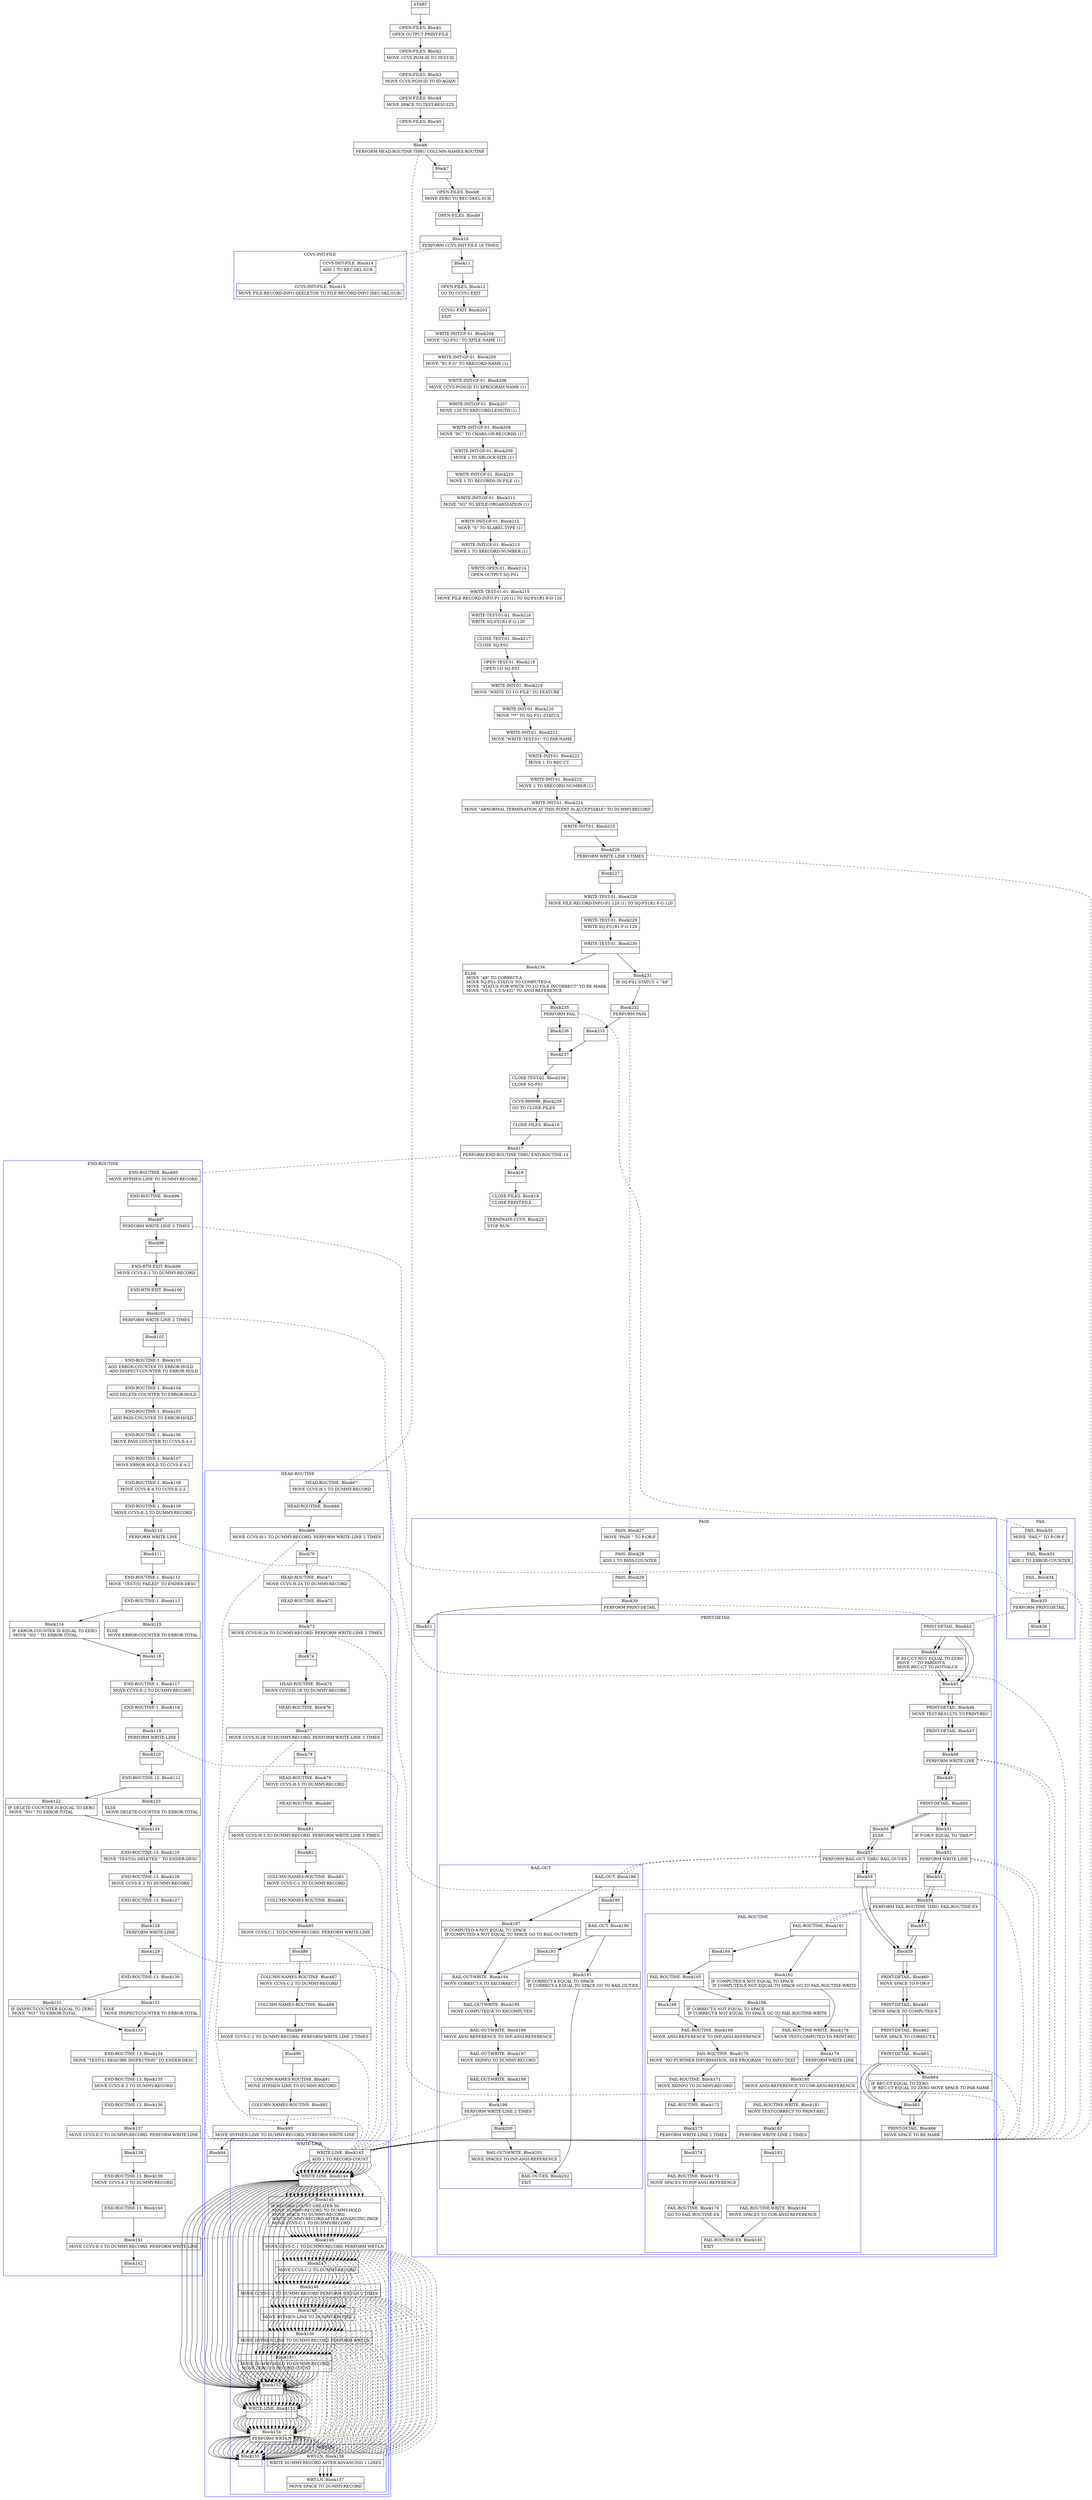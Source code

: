 digraph Cfg {
compound=true;
node [
shape = "record"
]

edge [
arrowtail = "empty"
]
Block0 [
label = "{START|}"
]
Block1 [
label = "{OPEN-FILES. Block1|    OPEN    OUTPUT PRINT-FILE\l}"
]
Block2 [
label = "{OPEN-FILES. Block2|    MOVE    CCVS-PGM-ID TO TEST-ID\l}"
]
Block3 [
label = "{OPEN-FILES. Block3|    MOVE    CCVS-PGM-ID TO ID-AGAIN\l}"
]
Block4 [
label = "{OPEN-FILES. Block4|    MOVE    SPACE TO TEST-RESULTS\l}"
]
Block5 [
label = "{OPEN-FILES. Block5|}"
]
Block6 [
label = "{Block6|    PERFORM HEAD-ROUTINE THRU COLUMN-NAMES-ROUTINE\l}"
]
subgraph cluster_1{
color = blue;
label = "HEAD-ROUTINE";
Block67 [
label = "{HEAD-ROUTINE. Block67|    MOVE CCVS-H-1  TO DUMMY-RECORD\l}"
]
Block68 [
label = "{HEAD-ROUTINE. Block68|}"
]
Block69 [
label = "{Block69|    MOVE CCVS-H-1  TO DUMMY-RECORD. PERFORM WRITE-LINE 2 TIMES\l}"
]
subgraph cluster_12{
color = blue;
label = "WRITE-LINE";
Block143 [
label = "{WRITE-LINE. Block143|    ADD     1 TO RECORD-COUNT\l}"
]
Block144 [
label = "{WRITE-LINE. Block144|}"
]
Block145 [
label = "{Block145|    IF RECORD-COUNT GREATER 50\l        MOVE  DUMMY-RECORD TO DUMMY-HOLD\l        MOVE  SPACE TO DUMMY-RECORD\l        WRITE DUMMY-RECORD AFTER ADVANCING PAGE\l        MOVE  CCVS-C-1 TO DUMMY-RECORD\l}"
]
Block146 [
label = "{Block146|        MOVE  CCVS-C-1 TO DUMMY-RECORD PERFORM WRT-LN\l}"
]
subgraph cluster_26{
color = blue;
label = "WRT-LN";
Block156 [
label = "{WRT-LN. Block156|    WRITE   DUMMY-RECORD AFTER ADVANCING 1 LINES\l}"
]
Block157 [
label = "{WRT-LN. Block157|    MOVE    SPACE TO DUMMY-RECORD\l}"
]
Block156 -> Block157

}
Block146 -> Block156 [style=dashed, arrowhead=none]

Block147 [
label = "{Block147|        MOVE  CCVS-C-2 TO DUMMY-RECORD\l}"
]
Block148 [
label = "{Block148|        MOVE  CCVS-C-2 TO DUMMY-RECORD PERFORM WRT-LN 2 TIMES\l}"
]
subgraph cluster_27{
color = blue;
label = "WRT-LN";
Block156 [
label = "{WRT-LN. Block156|    WRITE   DUMMY-RECORD AFTER ADVANCING 1 LINES\l}"
]
Block157 [
label = "{WRT-LN. Block157|    MOVE    SPACE TO DUMMY-RECORD\l}"
]
Block156 -> Block157

}
Block148 -> Block156 [style=dashed, arrowhead=none]

Block149 [
label = "{Block149|        MOVE  HYPHEN-LINE TO DUMMY-RECORD\l}"
]
Block150 [
label = "{Block150|        MOVE  HYPHEN-LINE TO DUMMY-RECORD PERFORM WRT-LN\l}"
]
subgraph cluster_28{
color = blue;
label = "WRT-LN";
Block156 [
label = "{WRT-LN. Block156|    WRITE   DUMMY-RECORD AFTER ADVANCING 1 LINES\l}"
]
Block157 [
label = "{WRT-LN. Block157|    MOVE    SPACE TO DUMMY-RECORD\l}"
]
Block156 -> Block157

}
Block150 -> Block156 [style=dashed, arrowhead=none]

Block151 [
label = "{Block151|        MOVE  DUMMY-HOLD TO DUMMY-RECORD\l        MOVE  ZERO TO RECORD-COUNT\l}"
]
Block152 [
label = "{Block152|}"
]
Block153 [
label = "{WRITE-LINE. Block153|}"
]
Block154 [
label = "{Block154|    PERFORM WRT-LN\l}"
]
subgraph cluster_29{
color = blue;
label = "WRT-LN";
Block156 [
label = "{WRT-LN. Block156|    WRITE   DUMMY-RECORD AFTER ADVANCING 1 LINES\l}"
]
Block157 [
label = "{WRT-LN. Block157|    MOVE    SPACE TO DUMMY-RECORD\l}"
]
Block156 -> Block157

}
Block154 -> Block156 [style=dashed, arrowhead=none]

Block155 [
label = "{Block155|}"
]
Block143 -> Block144
Block144 -> Block145
Block144 -> Block152
Block145 -> Block146
Block146 -> Block147
Block147 -> Block148
Block148 -> Block149
Block149 -> Block150
Block150 -> Block151
Block151 -> Block152
Block152 -> Block153
Block153 -> Block154
Block154 -> Block155

}
Block69 -> Block143 [style=dashed, arrowhead=none]

Block70 [
label = "{Block70|}"
]
Block71 [
label = "{HEAD-ROUTINE. Block71|    MOVE CCVS-H-2A TO DUMMY-RECORD\l}"
]
Block72 [
label = "{HEAD-ROUTINE. Block72|}"
]
Block73 [
label = "{Block73|    MOVE CCVS-H-2A TO DUMMY-RECORD. PERFORM WRITE-LINE 2 TIMES\l}"
]
subgraph cluster_13{
color = blue;
label = "WRITE-LINE";
Block143 [
label = "{WRITE-LINE. Block143|    ADD     1 TO RECORD-COUNT\l}"
]
Block144 [
label = "{WRITE-LINE. Block144|}"
]
Block145 [
label = "{Block145|    IF RECORD-COUNT GREATER 50\l        MOVE  DUMMY-RECORD TO DUMMY-HOLD\l        MOVE  SPACE TO DUMMY-RECORD\l        WRITE DUMMY-RECORD AFTER ADVANCING PAGE\l        MOVE  CCVS-C-1 TO DUMMY-RECORD\l}"
]
Block146 [
label = "{Block146|        MOVE  CCVS-C-1 TO DUMMY-RECORD PERFORM WRT-LN\l}"
]
Block146 -> Block156 [style=dashed, arrowhead=none]

Block147 [
label = "{Block147|        MOVE  CCVS-C-2 TO DUMMY-RECORD\l}"
]
Block148 [
label = "{Block148|        MOVE  CCVS-C-2 TO DUMMY-RECORD PERFORM WRT-LN 2 TIMES\l}"
]
Block148 -> Block156 [style=dashed, arrowhead=none]

Block149 [
label = "{Block149|        MOVE  HYPHEN-LINE TO DUMMY-RECORD\l}"
]
Block150 [
label = "{Block150|        MOVE  HYPHEN-LINE TO DUMMY-RECORD PERFORM WRT-LN\l}"
]
Block150 -> Block156 [style=dashed, arrowhead=none]

Block151 [
label = "{Block151|        MOVE  DUMMY-HOLD TO DUMMY-RECORD\l        MOVE  ZERO TO RECORD-COUNT\l}"
]
Block152 [
label = "{Block152|}"
]
Block153 [
label = "{WRITE-LINE. Block153|}"
]
Block154 [
label = "{Block154|    PERFORM WRT-LN\l}"
]
Block154 -> Block156 [style=dashed, arrowhead=none]

Block155 [
label = "{Block155|}"
]
Block143 -> Block144
Block144 -> Block145
Block144 -> Block152
Block145 -> Block146
Block146 -> Block147
Block147 -> Block148
Block148 -> Block149
Block149 -> Block150
Block150 -> Block151
Block151 -> Block152
Block152 -> Block153
Block153 -> Block154
Block154 -> Block155

}
Block73 -> Block143 [style=dashed, arrowhead=none]

Block74 [
label = "{Block74|}"
]
Block75 [
label = "{HEAD-ROUTINE. Block75|    MOVE CCVS-H-2B TO DUMMY-RECORD\l}"
]
Block76 [
label = "{HEAD-ROUTINE. Block76|}"
]
Block77 [
label = "{Block77|    MOVE CCVS-H-2B TO DUMMY-RECORD. PERFORM WRITE-LINE 3 TIMES\l}"
]
subgraph cluster_14{
color = blue;
label = "WRITE-LINE";
Block143 [
label = "{WRITE-LINE. Block143|    ADD     1 TO RECORD-COUNT\l}"
]
Block144 [
label = "{WRITE-LINE. Block144|}"
]
Block145 [
label = "{Block145|    IF RECORD-COUNT GREATER 50\l        MOVE  DUMMY-RECORD TO DUMMY-HOLD\l        MOVE  SPACE TO DUMMY-RECORD\l        WRITE DUMMY-RECORD AFTER ADVANCING PAGE\l        MOVE  CCVS-C-1 TO DUMMY-RECORD\l}"
]
Block146 [
label = "{Block146|        MOVE  CCVS-C-1 TO DUMMY-RECORD PERFORM WRT-LN\l}"
]
Block146 -> Block156 [style=dashed, arrowhead=none]

Block147 [
label = "{Block147|        MOVE  CCVS-C-2 TO DUMMY-RECORD\l}"
]
Block148 [
label = "{Block148|        MOVE  CCVS-C-2 TO DUMMY-RECORD PERFORM WRT-LN 2 TIMES\l}"
]
Block148 -> Block156 [style=dashed, arrowhead=none]

Block149 [
label = "{Block149|        MOVE  HYPHEN-LINE TO DUMMY-RECORD\l}"
]
Block150 [
label = "{Block150|        MOVE  HYPHEN-LINE TO DUMMY-RECORD PERFORM WRT-LN\l}"
]
Block150 -> Block156 [style=dashed, arrowhead=none]

Block151 [
label = "{Block151|        MOVE  DUMMY-HOLD TO DUMMY-RECORD\l        MOVE  ZERO TO RECORD-COUNT\l}"
]
Block152 [
label = "{Block152|}"
]
Block153 [
label = "{WRITE-LINE. Block153|}"
]
Block154 [
label = "{Block154|    PERFORM WRT-LN\l}"
]
Block154 -> Block156 [style=dashed, arrowhead=none]

Block155 [
label = "{Block155|}"
]
Block143 -> Block144
Block144 -> Block145
Block144 -> Block152
Block145 -> Block146
Block146 -> Block147
Block147 -> Block148
Block148 -> Block149
Block149 -> Block150
Block150 -> Block151
Block151 -> Block152
Block152 -> Block153
Block153 -> Block154
Block154 -> Block155

}
Block77 -> Block143 [style=dashed, arrowhead=none]

Block78 [
label = "{Block78|}"
]
Block79 [
label = "{HEAD-ROUTINE. Block79|    MOVE CCVS-H-3  TO DUMMY-RECORD\l}"
]
Block80 [
label = "{HEAD-ROUTINE. Block80|}"
]
Block81 [
label = "{Block81|    MOVE CCVS-H-3  TO DUMMY-RECORD. PERFORM WRITE-LINE 3 TIMES\l}"
]
subgraph cluster_15{
color = blue;
label = "WRITE-LINE";
Block143 [
label = "{WRITE-LINE. Block143|    ADD     1 TO RECORD-COUNT\l}"
]
Block144 [
label = "{WRITE-LINE. Block144|}"
]
Block145 [
label = "{Block145|    IF RECORD-COUNT GREATER 50\l        MOVE  DUMMY-RECORD TO DUMMY-HOLD\l        MOVE  SPACE TO DUMMY-RECORD\l        WRITE DUMMY-RECORD AFTER ADVANCING PAGE\l        MOVE  CCVS-C-1 TO DUMMY-RECORD\l}"
]
Block146 [
label = "{Block146|        MOVE  CCVS-C-1 TO DUMMY-RECORD PERFORM WRT-LN\l}"
]
Block146 -> Block156 [style=dashed, arrowhead=none]

Block147 [
label = "{Block147|        MOVE  CCVS-C-2 TO DUMMY-RECORD\l}"
]
Block148 [
label = "{Block148|        MOVE  CCVS-C-2 TO DUMMY-RECORD PERFORM WRT-LN 2 TIMES\l}"
]
Block148 -> Block156 [style=dashed, arrowhead=none]

Block149 [
label = "{Block149|        MOVE  HYPHEN-LINE TO DUMMY-RECORD\l}"
]
Block150 [
label = "{Block150|        MOVE  HYPHEN-LINE TO DUMMY-RECORD PERFORM WRT-LN\l}"
]
Block150 -> Block156 [style=dashed, arrowhead=none]

Block151 [
label = "{Block151|        MOVE  DUMMY-HOLD TO DUMMY-RECORD\l        MOVE  ZERO TO RECORD-COUNT\l}"
]
Block152 [
label = "{Block152|}"
]
Block153 [
label = "{WRITE-LINE. Block153|}"
]
Block154 [
label = "{Block154|    PERFORM WRT-LN\l}"
]
Block154 -> Block156 [style=dashed, arrowhead=none]

Block155 [
label = "{Block155|}"
]
Block143 -> Block144
Block144 -> Block145
Block144 -> Block152
Block145 -> Block146
Block146 -> Block147
Block147 -> Block148
Block148 -> Block149
Block149 -> Block150
Block150 -> Block151
Block151 -> Block152
Block152 -> Block153
Block153 -> Block154
Block154 -> Block155

}
Block81 -> Block143 [style=dashed, arrowhead=none]

Block82 [
label = "{Block82|}"
]
Block83 [
label = "{COLUMN-NAMES-ROUTINE. Block83|    MOVE CCVS-C-1 TO DUMMY-RECORD\l}"
]
Block84 [
label = "{COLUMN-NAMES-ROUTINE. Block84|}"
]
Block85 [
label = "{Block85|    MOVE CCVS-C-1 TO DUMMY-RECORD. PERFORM WRITE-LINE\l}"
]
subgraph cluster_16{
color = blue;
label = "WRITE-LINE";
Block143 [
label = "{WRITE-LINE. Block143|    ADD     1 TO RECORD-COUNT\l}"
]
Block144 [
label = "{WRITE-LINE. Block144|}"
]
Block145 [
label = "{Block145|    IF RECORD-COUNT GREATER 50\l        MOVE  DUMMY-RECORD TO DUMMY-HOLD\l        MOVE  SPACE TO DUMMY-RECORD\l        WRITE DUMMY-RECORD AFTER ADVANCING PAGE\l        MOVE  CCVS-C-1 TO DUMMY-RECORD\l}"
]
Block146 [
label = "{Block146|        MOVE  CCVS-C-1 TO DUMMY-RECORD PERFORM WRT-LN\l}"
]
Block146 -> Block156 [style=dashed, arrowhead=none]

Block147 [
label = "{Block147|        MOVE  CCVS-C-2 TO DUMMY-RECORD\l}"
]
Block148 [
label = "{Block148|        MOVE  CCVS-C-2 TO DUMMY-RECORD PERFORM WRT-LN 2 TIMES\l}"
]
Block148 -> Block156 [style=dashed, arrowhead=none]

Block149 [
label = "{Block149|        MOVE  HYPHEN-LINE TO DUMMY-RECORD\l}"
]
Block150 [
label = "{Block150|        MOVE  HYPHEN-LINE TO DUMMY-RECORD PERFORM WRT-LN\l}"
]
Block150 -> Block156 [style=dashed, arrowhead=none]

Block151 [
label = "{Block151|        MOVE  DUMMY-HOLD TO DUMMY-RECORD\l        MOVE  ZERO TO RECORD-COUNT\l}"
]
Block152 [
label = "{Block152|}"
]
Block153 [
label = "{WRITE-LINE. Block153|}"
]
Block154 [
label = "{Block154|    PERFORM WRT-LN\l}"
]
Block154 -> Block156 [style=dashed, arrowhead=none]

Block155 [
label = "{Block155|}"
]
Block143 -> Block144
Block144 -> Block145
Block144 -> Block152
Block145 -> Block146
Block146 -> Block147
Block147 -> Block148
Block148 -> Block149
Block149 -> Block150
Block150 -> Block151
Block151 -> Block152
Block152 -> Block153
Block153 -> Block154
Block154 -> Block155

}
Block85 -> Block143 [style=dashed, arrowhead=none]

Block86 [
label = "{Block86|}"
]
Block87 [
label = "{COLUMN-NAMES-ROUTINE. Block87|    MOVE CCVS-C-2 TO DUMMY-RECORD\l}"
]
Block88 [
label = "{COLUMN-NAMES-ROUTINE. Block88|}"
]
Block89 [
label = "{Block89|    MOVE CCVS-C-2 TO DUMMY-RECORD. PERFORM WRITE-LINE 2 TIMES\l}"
]
subgraph cluster_17{
color = blue;
label = "WRITE-LINE";
Block143 [
label = "{WRITE-LINE. Block143|    ADD     1 TO RECORD-COUNT\l}"
]
Block144 [
label = "{WRITE-LINE. Block144|}"
]
Block145 [
label = "{Block145|    IF RECORD-COUNT GREATER 50\l        MOVE  DUMMY-RECORD TO DUMMY-HOLD\l        MOVE  SPACE TO DUMMY-RECORD\l        WRITE DUMMY-RECORD AFTER ADVANCING PAGE\l        MOVE  CCVS-C-1 TO DUMMY-RECORD\l}"
]
Block146 [
label = "{Block146|        MOVE  CCVS-C-1 TO DUMMY-RECORD PERFORM WRT-LN\l}"
]
Block146 -> Block156 [style=dashed, arrowhead=none]

Block147 [
label = "{Block147|        MOVE  CCVS-C-2 TO DUMMY-RECORD\l}"
]
Block148 [
label = "{Block148|        MOVE  CCVS-C-2 TO DUMMY-RECORD PERFORM WRT-LN 2 TIMES\l}"
]
Block148 -> Block156 [style=dashed, arrowhead=none]

Block149 [
label = "{Block149|        MOVE  HYPHEN-LINE TO DUMMY-RECORD\l}"
]
Block150 [
label = "{Block150|        MOVE  HYPHEN-LINE TO DUMMY-RECORD PERFORM WRT-LN\l}"
]
Block150 -> Block156 [style=dashed, arrowhead=none]

Block151 [
label = "{Block151|        MOVE  DUMMY-HOLD TO DUMMY-RECORD\l        MOVE  ZERO TO RECORD-COUNT\l}"
]
Block152 [
label = "{Block152|}"
]
Block153 [
label = "{WRITE-LINE. Block153|}"
]
Block154 [
label = "{Block154|    PERFORM WRT-LN\l}"
]
Block154 -> Block156 [style=dashed, arrowhead=none]

Block155 [
label = "{Block155|}"
]
Block143 -> Block144
Block144 -> Block145
Block144 -> Block152
Block145 -> Block146
Block146 -> Block147
Block147 -> Block148
Block148 -> Block149
Block149 -> Block150
Block150 -> Block151
Block151 -> Block152
Block152 -> Block153
Block153 -> Block154
Block154 -> Block155

}
Block89 -> Block143 [style=dashed, arrowhead=none]

Block90 [
label = "{Block90|}"
]
Block91 [
label = "{COLUMN-NAMES-ROUTINE. Block91|    MOVE HYPHEN-LINE TO DUMMY-RECORD\l}"
]
Block92 [
label = "{COLUMN-NAMES-ROUTINE. Block92|}"
]
Block93 [
label = "{Block93|    MOVE HYPHEN-LINE TO DUMMY-RECORD. PERFORM WRITE-LINE\l}"
]
subgraph cluster_18{
color = blue;
label = "WRITE-LINE";
Block143 [
label = "{WRITE-LINE. Block143|    ADD     1 TO RECORD-COUNT\l}"
]
Block144 [
label = "{WRITE-LINE. Block144|}"
]
Block145 [
label = "{Block145|    IF RECORD-COUNT GREATER 50\l        MOVE  DUMMY-RECORD TO DUMMY-HOLD\l        MOVE  SPACE TO DUMMY-RECORD\l        WRITE DUMMY-RECORD AFTER ADVANCING PAGE\l        MOVE  CCVS-C-1 TO DUMMY-RECORD\l}"
]
Block146 [
label = "{Block146|        MOVE  CCVS-C-1 TO DUMMY-RECORD PERFORM WRT-LN\l}"
]
Block146 -> Block156 [style=dashed, arrowhead=none]

Block147 [
label = "{Block147|        MOVE  CCVS-C-2 TO DUMMY-RECORD\l}"
]
Block148 [
label = "{Block148|        MOVE  CCVS-C-2 TO DUMMY-RECORD PERFORM WRT-LN 2 TIMES\l}"
]
Block148 -> Block156 [style=dashed, arrowhead=none]

Block149 [
label = "{Block149|        MOVE  HYPHEN-LINE TO DUMMY-RECORD\l}"
]
Block150 [
label = "{Block150|        MOVE  HYPHEN-LINE TO DUMMY-RECORD PERFORM WRT-LN\l}"
]
Block150 -> Block156 [style=dashed, arrowhead=none]

Block151 [
label = "{Block151|        MOVE  DUMMY-HOLD TO DUMMY-RECORD\l        MOVE  ZERO TO RECORD-COUNT\l}"
]
Block152 [
label = "{Block152|}"
]
Block153 [
label = "{WRITE-LINE. Block153|}"
]
Block154 [
label = "{Block154|    PERFORM WRT-LN\l}"
]
Block154 -> Block156 [style=dashed, arrowhead=none]

Block155 [
label = "{Block155|}"
]
Block143 -> Block144
Block144 -> Block145
Block144 -> Block152
Block145 -> Block146
Block146 -> Block147
Block147 -> Block148
Block148 -> Block149
Block149 -> Block150
Block150 -> Block151
Block151 -> Block152
Block152 -> Block153
Block153 -> Block154
Block154 -> Block155

}
Block93 -> Block143 [style=dashed, arrowhead=none]

Block94 [
label = "{Block94|}"
]
Block67 -> Block68
Block68 -> Block69
Block69 -> Block70
Block70 -> Block71
Block71 -> Block72
Block72 -> Block73
Block73 -> Block74
Block74 -> Block75
Block75 -> Block76
Block76 -> Block77
Block77 -> Block78
Block78 -> Block79
Block79 -> Block80
Block80 -> Block81
Block81 -> Block82
Block82 -> Block83
Block83 -> Block84
Block84 -> Block85
Block85 -> Block86
Block86 -> Block87
Block87 -> Block88
Block88 -> Block89
Block89 -> Block90
Block90 -> Block91
Block91 -> Block92
Block92 -> Block93
Block93 -> Block94

}
Block6 -> Block67 [style=dashed, arrowhead=none]

Block7 [
label = "{Block7|}"
]
Block8 [
label = "{OPEN-FILES. Block8|    MOVE    ZERO TO REC-SKEL-SUB\l}"
]
Block9 [
label = "{OPEN-FILES. Block9|}"
]
Block10 [
label = "{Block10|    PERFORM CCVS-INIT-FILE 10 TIMES\l}"
]
subgraph cluster_2{
color = blue;
label = "CCVS-INIT-FILE";
Block14 [
label = "{CCVS-INIT-FILE. Block14|    ADD     1 TO REC-SKL-SUB\l}"
]
Block15 [
label = "{CCVS-INIT-FILE. Block15|    MOVE    FILE-RECORD-INFO-SKELETON TO                   FILE-RECORD-INFO (REC-SKL-SUB)\l}"
]
Block14 -> Block15

}
Block10 -> Block14 [style=dashed, arrowhead=none]

Block11 [
label = "{Block11|}"
]
Block12 [
label = "{OPEN-FILES. Block12|    GO TO CCVS1-EXIT\l}"
]
Block203 [
label = "{CCVS1-EXIT. Block203|    EXIT\l}"
]
Block204 [
label = "{WRITE-INIT-GF-01. Block204|    MOVE \"SQ-FS1\"     TO XFILE-NAME (1)\l}"
]
Block205 [
label = "{WRITE-INIT-GF-01. Block205|    MOVE \"R1-F-G\"     TO XRECORD-NAME (1)\l}"
]
Block206 [
label = "{WRITE-INIT-GF-01. Block206|    MOVE  CCVS-PGM-ID TO XPROGRAM-NAME (1)\l}"
]
Block207 [
label = "{WRITE-INIT-GF-01. Block207|    MOVE 120          TO XRECORD-LENGTH (1)\l}"
]
Block208 [
label = "{WRITE-INIT-GF-01. Block208|    MOVE \"RC\"         TO CHARS-OR-RECORDS (1)\l}"
]
Block209 [
label = "{WRITE-INIT-GF-01. Block209|    MOVE 1            TO XBLOCK-SIZE (1)\l}"
]
Block210 [
label = "{WRITE-INIT-GF-01. Block210|    MOVE 1            TO RECORDS-IN-FILE (1)\l}"
]
Block211 [
label = "{WRITE-INIT-GF-01. Block211|    MOVE \"SQ\"         TO XFILE-ORGANIZATION (1)\l}"
]
Block212 [
label = "{WRITE-INIT-GF-01. Block212|    MOVE \"S\"          TO XLABEL-TYPE (1)\l}"
]
Block213 [
label = "{WRITE-INIT-GF-01. Block213|    MOVE 1            TO XRECORD-NUMBER (1)\l}"
]
Block214 [
label = "{WRITE-OPEN-01. Block214|    OPEN    OUTPUT SQ-FS1\l}"
]
Block215 [
label = "{WRITE-TEST-01-01. Block215|    MOVE    FILE-RECORD-INFO-P1-120 (1) TO SQ-FS1R1-F-G-120\l}"
]
Block216 [
label = "{WRITE-TEST-01-01. Block216|    WRITE   SQ-FS1R1-F-G-120\l}"
]
Block217 [
label = "{CLOSE-TEST-01. Block217|    CLOSE   SQ-FS1\l}"
]
Block218 [
label = "{OPEN-TEST-01. Block218|    OPEN    I-O   SQ-FS1\l}"
]
Block219 [
label = "{WRITE-INIT-01. Block219|    MOVE   \"WRITE TO I-O FILE\"   TO FEATURE\l}"
]
Block220 [
label = "{WRITE-INIT-01. Block220|    MOVE   \"**\" TO SQ-FS1-STATUS\l}"
]
Block221 [
label = "{WRITE-INIT-01. Block221|    MOVE   \"WRITE-TEST-01\" TO PAR-NAME\l}"
]
Block222 [
label = "{WRITE-INIT-01. Block222|    MOVE   1 TO REC-CT\l}"
]
Block223 [
label = "{WRITE-INIT-01. Block223|    MOVE   2 TO XRECORD-NUMBER (1)\l}"
]
Block224 [
label = "{WRITE-INIT-01. Block224|    MOVE   \"ABNORMAL TERMINATION AT THIS POINT IS ACCEPTABLE\"              TO DUMMY-RECORD\l}"
]
Block225 [
label = "{WRITE-INIT-01. Block225|}"
]
Block226 [
label = "{Block226|    PERFORM WRITE-LINE 3 TIMES\l}"
]
subgraph cluster_35{
color = blue;
label = "WRITE-LINE";
Block143 [
label = "{WRITE-LINE. Block143|    ADD     1 TO RECORD-COUNT\l}"
]
Block144 [
label = "{WRITE-LINE. Block144|}"
]
Block145 [
label = "{Block145|    IF RECORD-COUNT GREATER 50\l        MOVE  DUMMY-RECORD TO DUMMY-HOLD\l        MOVE  SPACE TO DUMMY-RECORD\l        WRITE DUMMY-RECORD AFTER ADVANCING PAGE\l        MOVE  CCVS-C-1 TO DUMMY-RECORD\l}"
]
Block146 [
label = "{Block146|        MOVE  CCVS-C-1 TO DUMMY-RECORD PERFORM WRT-LN\l}"
]
Block146 -> Block156 [style=dashed, arrowhead=none]

Block147 [
label = "{Block147|        MOVE  CCVS-C-2 TO DUMMY-RECORD\l}"
]
Block148 [
label = "{Block148|        MOVE  CCVS-C-2 TO DUMMY-RECORD PERFORM WRT-LN 2 TIMES\l}"
]
Block148 -> Block156 [style=dashed, arrowhead=none]

Block149 [
label = "{Block149|        MOVE  HYPHEN-LINE TO DUMMY-RECORD\l}"
]
Block150 [
label = "{Block150|        MOVE  HYPHEN-LINE TO DUMMY-RECORD PERFORM WRT-LN\l}"
]
Block150 -> Block156 [style=dashed, arrowhead=none]

Block151 [
label = "{Block151|        MOVE  DUMMY-HOLD TO DUMMY-RECORD\l        MOVE  ZERO TO RECORD-COUNT\l}"
]
Block152 [
label = "{Block152|}"
]
Block153 [
label = "{WRITE-LINE. Block153|}"
]
Block154 [
label = "{Block154|    PERFORM WRT-LN\l}"
]
Block154 -> Block156 [style=dashed, arrowhead=none]

Block155 [
label = "{Block155|}"
]
Block143 -> Block144
Block144 -> Block145
Block144 -> Block152
Block145 -> Block146
Block146 -> Block147
Block147 -> Block148
Block148 -> Block149
Block149 -> Block150
Block150 -> Block151
Block151 -> Block152
Block152 -> Block153
Block153 -> Block154
Block154 -> Block155

}
Block226 -> Block143 [style=dashed, arrowhead=none]

Block227 [
label = "{Block227|}"
]
Block228 [
label = "{WRITE-TEST-01. Block228|    MOVE FILE-RECORD-INFO-P1-120 (1) TO SQ-FS1R1-F-G-120\l}"
]
Block229 [
label = "{WRITE-TEST-01. Block229|    WRITE SQ-FS1R1-F-G-120\l}"
]
Block230 [
label = "{WRITE-TEST-01. Block230|}"
]
Block231 [
label = "{Block231|    IF SQ-FS1-STATUS = \"48\"\l}"
]
Block232 [
label = "{Block232|        PERFORM PASS\l}"
]
subgraph cluster_36{
color = blue;
label = "PASS";
Block27 [
label = "{PASS. Block27|    MOVE   \"PASS \" TO P-OR-F\l}"
]
Block28 [
label = "{PASS. Block28|    ADD     1 TO PASS-COUNTER\l}"
]
Block29 [
label = "{PASS. Block29|}"
]
Block30 [
label = "{Block30|    PERFORM PRINT-DETAIL\l}"
]
subgraph cluster_5{
color = blue;
label = "PRINT-DETAIL";
Block43 [
label = "{PRINT-DETAIL. Block43|}"
]
Block44 [
label = "{Block44|    IF REC-CT NOT EQUAL TO ZERO\l        MOVE   \".\" TO PARDOT-X\l        MOVE    REC-CT TO DOTVALUE\l}"
]
Block45 [
label = "{Block45|}"
]
Block46 [
label = "{PRINT-DETAIL. Block46|    MOVE    TEST-RESULTS TO PRINT-REC\l}"
]
Block47 [
label = "{PRINT-DETAIL. Block47|}"
]
Block48 [
label = "{Block48|    PERFORM WRITE-LINE\l}"
]
subgraph cluster_8{
color = blue;
label = "WRITE-LINE";
Block143 [
label = "{WRITE-LINE. Block143|    ADD     1 TO RECORD-COUNT\l}"
]
Block144 [
label = "{WRITE-LINE. Block144|}"
]
Block145 [
label = "{Block145|    IF RECORD-COUNT GREATER 50\l        MOVE  DUMMY-RECORD TO DUMMY-HOLD\l        MOVE  SPACE TO DUMMY-RECORD\l        WRITE DUMMY-RECORD AFTER ADVANCING PAGE\l        MOVE  CCVS-C-1 TO DUMMY-RECORD\l}"
]
Block146 [
label = "{Block146|        MOVE  CCVS-C-1 TO DUMMY-RECORD PERFORM WRT-LN\l}"
]
Block146 -> Block156 [style=dashed, arrowhead=none]

Block147 [
label = "{Block147|        MOVE  CCVS-C-2 TO DUMMY-RECORD\l}"
]
Block148 [
label = "{Block148|        MOVE  CCVS-C-2 TO DUMMY-RECORD PERFORM WRT-LN 2 TIMES\l}"
]
Block148 -> Block156 [style=dashed, arrowhead=none]

Block149 [
label = "{Block149|        MOVE  HYPHEN-LINE TO DUMMY-RECORD\l}"
]
Block150 [
label = "{Block150|        MOVE  HYPHEN-LINE TO DUMMY-RECORD PERFORM WRT-LN\l}"
]
Block150 -> Block156 [style=dashed, arrowhead=none]

Block151 [
label = "{Block151|        MOVE  DUMMY-HOLD TO DUMMY-RECORD\l        MOVE  ZERO TO RECORD-COUNT\l}"
]
Block152 [
label = "{Block152|}"
]
Block153 [
label = "{WRITE-LINE. Block153|}"
]
Block154 [
label = "{Block154|    PERFORM WRT-LN\l}"
]
Block154 -> Block156 [style=dashed, arrowhead=none]

Block155 [
label = "{Block155|}"
]
Block143 -> Block144
Block144 -> Block145
Block144 -> Block152
Block145 -> Block146
Block146 -> Block147
Block147 -> Block148
Block148 -> Block149
Block149 -> Block150
Block150 -> Block151
Block151 -> Block152
Block152 -> Block153
Block153 -> Block154
Block154 -> Block155

}
Block48 -> Block143 [style=dashed, arrowhead=none]

Block49 [
label = "{Block49|}"
]
Block50 [
label = "{PRINT-DETAIL. Block50|}"
]
Block51 [
label = "{Block51|    IF P-OR-F EQUAL TO \"FAIL*\"\l}"
]
Block52 [
label = "{Block52|        PERFORM WRITE-LINE\l}"
]
subgraph cluster_9{
color = blue;
label = "WRITE-LINE";
Block143 [
label = "{WRITE-LINE. Block143|    ADD     1 TO RECORD-COUNT\l}"
]
Block144 [
label = "{WRITE-LINE. Block144|}"
]
Block145 [
label = "{Block145|    IF RECORD-COUNT GREATER 50\l        MOVE  DUMMY-RECORD TO DUMMY-HOLD\l        MOVE  SPACE TO DUMMY-RECORD\l        WRITE DUMMY-RECORD AFTER ADVANCING PAGE\l        MOVE  CCVS-C-1 TO DUMMY-RECORD\l}"
]
Block146 [
label = "{Block146|        MOVE  CCVS-C-1 TO DUMMY-RECORD PERFORM WRT-LN\l}"
]
Block146 -> Block156 [style=dashed, arrowhead=none]

Block147 [
label = "{Block147|        MOVE  CCVS-C-2 TO DUMMY-RECORD\l}"
]
Block148 [
label = "{Block148|        MOVE  CCVS-C-2 TO DUMMY-RECORD PERFORM WRT-LN 2 TIMES\l}"
]
Block148 -> Block156 [style=dashed, arrowhead=none]

Block149 [
label = "{Block149|        MOVE  HYPHEN-LINE TO DUMMY-RECORD\l}"
]
Block150 [
label = "{Block150|        MOVE  HYPHEN-LINE TO DUMMY-RECORD PERFORM WRT-LN\l}"
]
Block150 -> Block156 [style=dashed, arrowhead=none]

Block151 [
label = "{Block151|        MOVE  DUMMY-HOLD TO DUMMY-RECORD\l        MOVE  ZERO TO RECORD-COUNT\l}"
]
Block152 [
label = "{Block152|}"
]
Block153 [
label = "{WRITE-LINE. Block153|}"
]
Block154 [
label = "{Block154|    PERFORM WRT-LN\l}"
]
Block154 -> Block156 [style=dashed, arrowhead=none]

Block155 [
label = "{Block155|}"
]
Block143 -> Block144
Block144 -> Block145
Block144 -> Block152
Block145 -> Block146
Block146 -> Block147
Block147 -> Block148
Block148 -> Block149
Block149 -> Block150
Block150 -> Block151
Block151 -> Block152
Block152 -> Block153
Block153 -> Block154
Block154 -> Block155

}
Block52 -> Block143 [style=dashed, arrowhead=none]

Block53 [
label = "{Block53|}"
]
Block54 [
label = "{Block54|        PERFORM FAIL-ROUTINE THRU FAIL-ROUTINE-EX\l}"
]
subgraph cluster_10{
color = blue;
label = "FAIL-ROUTINE";
Block161 [
label = "{FAIL-ROUTINE. Block161|}"
]
Block162 [
label = "{Block162|    IF COMPUTED-X NOT EQUAL TO SPACE\l    IF COMPUTED-X NOT EQUAL TO SPACE GO TO FAIL-ROUTINE-WRITE\l}"
]
Block178 [
label = "{FAIL-ROUTINE-WRITE. Block178|    MOVE    TEST-COMPUTED  TO PRINT-REC\l}"
]
Block179 [
label = "{Block179|    PERFORM WRITE-LINE\l}"
]
subgraph cluster_32{
color = blue;
label = "WRITE-LINE";
Block143 [
label = "{WRITE-LINE. Block143|    ADD     1 TO RECORD-COUNT\l}"
]
Block144 [
label = "{WRITE-LINE. Block144|}"
]
Block145 [
label = "{Block145|    IF RECORD-COUNT GREATER 50\l        MOVE  DUMMY-RECORD TO DUMMY-HOLD\l        MOVE  SPACE TO DUMMY-RECORD\l        WRITE DUMMY-RECORD AFTER ADVANCING PAGE\l        MOVE  CCVS-C-1 TO DUMMY-RECORD\l}"
]
Block146 [
label = "{Block146|        MOVE  CCVS-C-1 TO DUMMY-RECORD PERFORM WRT-LN\l}"
]
Block146 -> Block156 [style=dashed, arrowhead=none]

Block147 [
label = "{Block147|        MOVE  CCVS-C-2 TO DUMMY-RECORD\l}"
]
Block148 [
label = "{Block148|        MOVE  CCVS-C-2 TO DUMMY-RECORD PERFORM WRT-LN 2 TIMES\l}"
]
Block148 -> Block156 [style=dashed, arrowhead=none]

Block149 [
label = "{Block149|        MOVE  HYPHEN-LINE TO DUMMY-RECORD\l}"
]
Block150 [
label = "{Block150|        MOVE  HYPHEN-LINE TO DUMMY-RECORD PERFORM WRT-LN\l}"
]
Block150 -> Block156 [style=dashed, arrowhead=none]

Block151 [
label = "{Block151|        MOVE  DUMMY-HOLD TO DUMMY-RECORD\l        MOVE  ZERO TO RECORD-COUNT\l}"
]
Block152 [
label = "{Block152|}"
]
Block153 [
label = "{WRITE-LINE. Block153|}"
]
Block154 [
label = "{Block154|    PERFORM WRT-LN\l}"
]
Block154 -> Block156 [style=dashed, arrowhead=none]

Block155 [
label = "{Block155|}"
]
Block143 -> Block144
Block144 -> Block145
Block144 -> Block152
Block145 -> Block146
Block146 -> Block147
Block147 -> Block148
Block148 -> Block149
Block149 -> Block150
Block150 -> Block151
Block151 -> Block152
Block152 -> Block153
Block153 -> Block154
Block154 -> Block155

}
Block179 -> Block143 [style=dashed, arrowhead=none]

Block180 [
label = "{Block180|    MOVE    ANSI-REFERENCE TO COR-ANSI-REFERENCE\l}"
]
Block181 [
label = "{FAIL-ROUTINE-WRITE. Block181|    MOVE    TEST-CORRECT   TO PRINT-REC\l}"
]
Block182 [
label = "{Block182|    PERFORM WRITE-LINE 2 TIMES\l}"
]
subgraph cluster_33{
color = blue;
label = "WRITE-LINE";
Block143 [
label = "{WRITE-LINE. Block143|    ADD     1 TO RECORD-COUNT\l}"
]
Block144 [
label = "{WRITE-LINE. Block144|}"
]
Block145 [
label = "{Block145|    IF RECORD-COUNT GREATER 50\l        MOVE  DUMMY-RECORD TO DUMMY-HOLD\l        MOVE  SPACE TO DUMMY-RECORD\l        WRITE DUMMY-RECORD AFTER ADVANCING PAGE\l        MOVE  CCVS-C-1 TO DUMMY-RECORD\l}"
]
Block146 [
label = "{Block146|        MOVE  CCVS-C-1 TO DUMMY-RECORD PERFORM WRT-LN\l}"
]
Block146 -> Block156 [style=dashed, arrowhead=none]

Block147 [
label = "{Block147|        MOVE  CCVS-C-2 TO DUMMY-RECORD\l}"
]
Block148 [
label = "{Block148|        MOVE  CCVS-C-2 TO DUMMY-RECORD PERFORM WRT-LN 2 TIMES\l}"
]
Block148 -> Block156 [style=dashed, arrowhead=none]

Block149 [
label = "{Block149|        MOVE  HYPHEN-LINE TO DUMMY-RECORD\l}"
]
Block150 [
label = "{Block150|        MOVE  HYPHEN-LINE TO DUMMY-RECORD PERFORM WRT-LN\l}"
]
Block150 -> Block156 [style=dashed, arrowhead=none]

Block151 [
label = "{Block151|        MOVE  DUMMY-HOLD TO DUMMY-RECORD\l        MOVE  ZERO TO RECORD-COUNT\l}"
]
Block152 [
label = "{Block152|}"
]
Block153 [
label = "{WRITE-LINE. Block153|}"
]
Block154 [
label = "{Block154|    PERFORM WRT-LN\l}"
]
Block154 -> Block156 [style=dashed, arrowhead=none]

Block155 [
label = "{Block155|}"
]
Block143 -> Block144
Block144 -> Block145
Block144 -> Block152
Block145 -> Block146
Block146 -> Block147
Block147 -> Block148
Block148 -> Block149
Block149 -> Block150
Block150 -> Block151
Block151 -> Block152
Block152 -> Block153
Block153 -> Block154
Block154 -> Block155

}
Block182 -> Block143 [style=dashed, arrowhead=none]

Block183 [
label = "{Block183|}"
]
Block184 [
label = "{FAIL-ROUTINE-WRITE. Block184|    MOVE    SPACES         TO COR-ANSI-REFERENCE\l}"
]
Block185 [
label = "{FAIL-ROUTINE-EX. Block185|    EXIT\l}"
]
Block164 [
label = "{Block164|}"
]
Block165 [
label = "{FAIL-ROUTINE. Block165|}"
]
Block166 [
label = "{Block166|    IF CORRECT-X NOT EQUAL TO SPACE\l    IF CORRECT-X NOT EQUAL TO SPACE GO TO FAIL-ROUTINE-WRITE\l}"
]
Block168 [
label = "{Block168|}"
]
Block169 [
label = "{FAIL-ROUTINE. Block169|    MOVE    ANSI-REFERENCE TO INF-ANSI-REFERENCE\l}"
]
Block170 [
label = "{FAIL-ROUTINE. Block170|    MOVE   \"NO FURTHER INFORMATION, SEE PROGRAM.\" TO INFO-TEXT\l}"
]
Block171 [
label = "{FAIL-ROUTINE. Block171|    MOVE    XXINFO TO DUMMY-RECORD\l}"
]
Block172 [
label = "{FAIL-ROUTINE. Block172|}"
]
Block173 [
label = "{Block173|    PERFORM WRITE-LINE 2 TIMES\l}"
]
subgraph cluster_31{
color = blue;
label = "WRITE-LINE";
Block143 [
label = "{WRITE-LINE. Block143|    ADD     1 TO RECORD-COUNT\l}"
]
Block144 [
label = "{WRITE-LINE. Block144|}"
]
Block145 [
label = "{Block145|    IF RECORD-COUNT GREATER 50\l        MOVE  DUMMY-RECORD TO DUMMY-HOLD\l        MOVE  SPACE TO DUMMY-RECORD\l        WRITE DUMMY-RECORD AFTER ADVANCING PAGE\l        MOVE  CCVS-C-1 TO DUMMY-RECORD\l}"
]
Block146 [
label = "{Block146|        MOVE  CCVS-C-1 TO DUMMY-RECORD PERFORM WRT-LN\l}"
]
Block146 -> Block156 [style=dashed, arrowhead=none]

Block147 [
label = "{Block147|        MOVE  CCVS-C-2 TO DUMMY-RECORD\l}"
]
Block148 [
label = "{Block148|        MOVE  CCVS-C-2 TO DUMMY-RECORD PERFORM WRT-LN 2 TIMES\l}"
]
Block148 -> Block156 [style=dashed, arrowhead=none]

Block149 [
label = "{Block149|        MOVE  HYPHEN-LINE TO DUMMY-RECORD\l}"
]
Block150 [
label = "{Block150|        MOVE  HYPHEN-LINE TO DUMMY-RECORD PERFORM WRT-LN\l}"
]
Block150 -> Block156 [style=dashed, arrowhead=none]

Block151 [
label = "{Block151|        MOVE  DUMMY-HOLD TO DUMMY-RECORD\l        MOVE  ZERO TO RECORD-COUNT\l}"
]
Block152 [
label = "{Block152|}"
]
Block153 [
label = "{WRITE-LINE. Block153|}"
]
Block154 [
label = "{Block154|    PERFORM WRT-LN\l}"
]
Block154 -> Block156 [style=dashed, arrowhead=none]

Block155 [
label = "{Block155|}"
]
Block143 -> Block144
Block144 -> Block145
Block144 -> Block152
Block145 -> Block146
Block146 -> Block147
Block147 -> Block148
Block148 -> Block149
Block149 -> Block150
Block150 -> Block151
Block151 -> Block152
Block152 -> Block153
Block153 -> Block154
Block154 -> Block155

}
Block173 -> Block143 [style=dashed, arrowhead=none]

Block174 [
label = "{Block174|}"
]
Block175 [
label = "{FAIL-ROUTINE. Block175|    MOVE    SPACES TO INF-ANSI-REFERENCE\l}"
]
Block176 [
label = "{FAIL-ROUTINE. Block176|    GO TO   FAIL-ROUTINE-EX\l}"
]
Block161 -> Block162
Block161 -> Block164
Block162 -> Block178
Block178 -> Block179
Block179 -> Block180
Block180 -> Block181
Block181 -> Block182
Block182 -> Block183
Block183 -> Block184
Block184 -> Block185
Block164 -> Block165
Block165 -> Block166
Block165 -> Block168
Block166 -> Block178
Block168 -> Block169
Block169 -> Block170
Block170 -> Block171
Block171 -> Block172
Block172 -> Block173
Block173 -> Block174
Block174 -> Block175
Block175 -> Block176
Block176 -> Block185

}
Block54 -> Block161 [style=dashed, arrowhead=none]

Block55 [
label = "{Block55|}"
]
Block59 [
label = "{Block59|}"
]
Block60 [
label = "{PRINT-DETAIL. Block60|    MOVE    SPACE TO P-OR-F\l}"
]
Block61 [
label = "{PRINT-DETAIL. Block61|    MOVE    SPACE TO COMPUTED-X\l}"
]
Block62 [
label = "{PRINT-DETAIL. Block62|    MOVE    SPACE TO CORRECT-X\l}"
]
Block63 [
label = "{PRINT-DETAIL. Block63|}"
]
Block64 [
label = "{Block64|    IF REC-CT EQUAL TO ZERO\l    IF REC-CT EQUAL TO ZERO  MOVE SPACE TO PAR-NAME\l}"
]
Block65 [
label = "{Block65|}"
]
Block66 [
label = "{PRINT-DETAIL. Block66|    MOVE    SPACE TO RE-MARK\l}"
]
Block56 [
label = "{Block56|    ELSE\l}"
]
Block57 [
label = "{Block57|        PERFORM BAIL-OUT THRU BAIL-OUT-EX\l}"
]
subgraph cluster_11{
color = blue;
label = "BAIL-OUT";
Block186 [
label = "{BAIL-OUT. Block186|}"
]
Block187 [
label = "{Block187|    IF COMPUTED-A NOT EQUAL TO SPACE\l    IF COMPUTED-A NOT EQUAL TO SPACE GO TO BAIL-OUT-WRITE\l}"
]
Block194 [
label = "{BAIL-OUT-WRITE. Block194|    MOVE    CORRECT-A      TO XXCORRECT\l}"
]
Block195 [
label = "{BAIL-OUT-WRITE. Block195|    MOVE    COMPUTED-A     TO XXCOMPUTED\l}"
]
Block196 [
label = "{BAIL-OUT-WRITE. Block196|    MOVE    ANSI-REFERENCE TO INF-ANSI-REFERENCE\l}"
]
Block197 [
label = "{BAIL-OUT-WRITE. Block197|    MOVE    XXINFO TO DUMMY-RECORD\l}"
]
Block198 [
label = "{BAIL-OUT-WRITE. Block198|}"
]
Block199 [
label = "{Block199|    PERFORM WRITE-LINE 2 TIMES\l}"
]
subgraph cluster_34{
color = blue;
label = "WRITE-LINE";
Block143 [
label = "{WRITE-LINE. Block143|    ADD     1 TO RECORD-COUNT\l}"
]
Block144 [
label = "{WRITE-LINE. Block144|}"
]
Block145 [
label = "{Block145|    IF RECORD-COUNT GREATER 50\l        MOVE  DUMMY-RECORD TO DUMMY-HOLD\l        MOVE  SPACE TO DUMMY-RECORD\l        WRITE DUMMY-RECORD AFTER ADVANCING PAGE\l        MOVE  CCVS-C-1 TO DUMMY-RECORD\l}"
]
Block146 [
label = "{Block146|        MOVE  CCVS-C-1 TO DUMMY-RECORD PERFORM WRT-LN\l}"
]
Block146 -> Block156 [style=dashed, arrowhead=none]

Block147 [
label = "{Block147|        MOVE  CCVS-C-2 TO DUMMY-RECORD\l}"
]
Block148 [
label = "{Block148|        MOVE  CCVS-C-2 TO DUMMY-RECORD PERFORM WRT-LN 2 TIMES\l}"
]
Block148 -> Block156 [style=dashed, arrowhead=none]

Block149 [
label = "{Block149|        MOVE  HYPHEN-LINE TO DUMMY-RECORD\l}"
]
Block150 [
label = "{Block150|        MOVE  HYPHEN-LINE TO DUMMY-RECORD PERFORM WRT-LN\l}"
]
Block150 -> Block156 [style=dashed, arrowhead=none]

Block151 [
label = "{Block151|        MOVE  DUMMY-HOLD TO DUMMY-RECORD\l        MOVE  ZERO TO RECORD-COUNT\l}"
]
Block152 [
label = "{Block152|}"
]
Block153 [
label = "{WRITE-LINE. Block153|}"
]
Block154 [
label = "{Block154|    PERFORM WRT-LN\l}"
]
Block154 -> Block156 [style=dashed, arrowhead=none]

Block155 [
label = "{Block155|}"
]
Block143 -> Block144
Block144 -> Block145
Block144 -> Block152
Block145 -> Block146
Block146 -> Block147
Block147 -> Block148
Block148 -> Block149
Block149 -> Block150
Block150 -> Block151
Block151 -> Block152
Block152 -> Block153
Block153 -> Block154
Block154 -> Block155

}
Block199 -> Block143 [style=dashed, arrowhead=none]

Block200 [
label = "{Block200|}"
]
Block201 [
label = "{BAIL-OUT-WRITE. Block201|    MOVE    SPACES TO INF-ANSI-REFERENCE\l}"
]
Block202 [
label = "{BAIL-OUT-EX. Block202|    EXIT\l}"
]
Block189 [
label = "{Block189|}"
]
Block190 [
label = "{BAIL-OUT. Block190|}"
]
Block191 [
label = "{Block191|    IF CORRECT-A EQUAL TO SPACE\l    IF CORRECT-A EQUAL TO SPACE GO TO BAIL-OUT-EX\l}"
]
Block193 [
label = "{Block193|}"
]
Block186 -> Block187
Block186 -> Block189
Block187 -> Block194
Block194 -> Block195
Block195 -> Block196
Block196 -> Block197
Block197 -> Block198
Block198 -> Block199
Block199 -> Block200
Block200 -> Block201
Block201 -> Block202
Block189 -> Block190
Block190 -> Block191
Block190 -> Block193
Block191 -> Block202
Block193 -> Block194

}
Block57 -> Block186 [style=dashed, arrowhead=none]

Block58 [
label = "{Block58|}"
]
Block43 -> Block44
Block43 -> Block45
Block44 -> Block45
Block45 -> Block46
Block46 -> Block47
Block47 -> Block48
Block48 -> Block49
Block49 -> Block50
Block50 -> Block51
Block50 -> Block56
Block51 -> Block52
Block52 -> Block53
Block53 -> Block54
Block54 -> Block55
Block55 -> Block59
Block59 -> Block60
Block60 -> Block61
Block61 -> Block62
Block62 -> Block63
Block63 -> Block64
Block63 -> Block65
Block64 -> Block65
Block65 -> Block66
Block56 -> Block57
Block57 -> Block58
Block58 -> Block59

}
Block30 -> Block43 [style=dashed, arrowhead=none]

Block31 [
label = "{Block31|}"
]
Block27 -> Block28
Block28 -> Block29
Block29 -> Block30
Block30 -> Block31

}
Block232 -> Block27 [style=dashed, arrowhead=none]

Block233 [
label = "{Block233|}"
]
Block237 [
label = "{Block237|}"
]
Block238 [
label = "{CLOSE-TEST-02. Block238|    CLOSE   SQ-FS1\l}"
]
Block239 [
label = "{CCVS-999999. Block239|    GO TO CLOSE-FILES\l}"
]
Block16 [
label = "{CLOSE-FILES. Block16|}"
]
Block17 [
label = "{Block17|    PERFORM END-ROUTINE THRU END-ROUTINE-13\l}"
]
subgraph cluster_3{
color = blue;
label = "END-ROUTINE";
Block95 [
label = "{END-ROUTINE. Block95|    MOVE    HYPHEN-LINE TO DUMMY-RECORD\l}"
]
Block96 [
label = "{END-ROUTINE. Block96|}"
]
Block97 [
label = "{Block97|    PERFORM WRITE-LINE 5 TIMES\l}"
]
subgraph cluster_19{
color = blue;
label = "WRITE-LINE";
Block143 [
label = "{WRITE-LINE. Block143|    ADD     1 TO RECORD-COUNT\l}"
]
Block144 [
label = "{WRITE-LINE. Block144|}"
]
Block145 [
label = "{Block145|    IF RECORD-COUNT GREATER 50\l        MOVE  DUMMY-RECORD TO DUMMY-HOLD\l        MOVE  SPACE TO DUMMY-RECORD\l        WRITE DUMMY-RECORD AFTER ADVANCING PAGE\l        MOVE  CCVS-C-1 TO DUMMY-RECORD\l}"
]
Block146 [
label = "{Block146|        MOVE  CCVS-C-1 TO DUMMY-RECORD PERFORM WRT-LN\l}"
]
Block146 -> Block156 [style=dashed, arrowhead=none]

Block147 [
label = "{Block147|        MOVE  CCVS-C-2 TO DUMMY-RECORD\l}"
]
Block148 [
label = "{Block148|        MOVE  CCVS-C-2 TO DUMMY-RECORD PERFORM WRT-LN 2 TIMES\l}"
]
Block148 -> Block156 [style=dashed, arrowhead=none]

Block149 [
label = "{Block149|        MOVE  HYPHEN-LINE TO DUMMY-RECORD\l}"
]
Block150 [
label = "{Block150|        MOVE  HYPHEN-LINE TO DUMMY-RECORD PERFORM WRT-LN\l}"
]
Block150 -> Block156 [style=dashed, arrowhead=none]

Block151 [
label = "{Block151|        MOVE  DUMMY-HOLD TO DUMMY-RECORD\l        MOVE  ZERO TO RECORD-COUNT\l}"
]
Block152 [
label = "{Block152|}"
]
Block153 [
label = "{WRITE-LINE. Block153|}"
]
Block154 [
label = "{Block154|    PERFORM WRT-LN\l}"
]
Block154 -> Block156 [style=dashed, arrowhead=none]

Block155 [
label = "{Block155|}"
]
Block143 -> Block144
Block144 -> Block145
Block144 -> Block152
Block145 -> Block146
Block146 -> Block147
Block147 -> Block148
Block148 -> Block149
Block149 -> Block150
Block150 -> Block151
Block151 -> Block152
Block152 -> Block153
Block153 -> Block154
Block154 -> Block155

}
Block97 -> Block143 [style=dashed, arrowhead=none]

Block98 [
label = "{Block98|}"
]
Block99 [
label = "{END-RTN-EXIT. Block99|    MOVE    CCVS-E-1 TO DUMMY-RECORD\l}"
]
Block100 [
label = "{END-RTN-EXIT. Block100|}"
]
Block101 [
label = "{Block101|    PERFORM WRITE-LINE 2 TIMES\l}"
]
subgraph cluster_20{
color = blue;
label = "WRITE-LINE";
Block143 [
label = "{WRITE-LINE. Block143|    ADD     1 TO RECORD-COUNT\l}"
]
Block144 [
label = "{WRITE-LINE. Block144|}"
]
Block145 [
label = "{Block145|    IF RECORD-COUNT GREATER 50\l        MOVE  DUMMY-RECORD TO DUMMY-HOLD\l        MOVE  SPACE TO DUMMY-RECORD\l        WRITE DUMMY-RECORD AFTER ADVANCING PAGE\l        MOVE  CCVS-C-1 TO DUMMY-RECORD\l}"
]
Block146 [
label = "{Block146|        MOVE  CCVS-C-1 TO DUMMY-RECORD PERFORM WRT-LN\l}"
]
Block146 -> Block156 [style=dashed, arrowhead=none]

Block147 [
label = "{Block147|        MOVE  CCVS-C-2 TO DUMMY-RECORD\l}"
]
Block148 [
label = "{Block148|        MOVE  CCVS-C-2 TO DUMMY-RECORD PERFORM WRT-LN 2 TIMES\l}"
]
Block148 -> Block156 [style=dashed, arrowhead=none]

Block149 [
label = "{Block149|        MOVE  HYPHEN-LINE TO DUMMY-RECORD\l}"
]
Block150 [
label = "{Block150|        MOVE  HYPHEN-LINE TO DUMMY-RECORD PERFORM WRT-LN\l}"
]
Block150 -> Block156 [style=dashed, arrowhead=none]

Block151 [
label = "{Block151|        MOVE  DUMMY-HOLD TO DUMMY-RECORD\l        MOVE  ZERO TO RECORD-COUNT\l}"
]
Block152 [
label = "{Block152|}"
]
Block153 [
label = "{WRITE-LINE. Block153|}"
]
Block154 [
label = "{Block154|    PERFORM WRT-LN\l}"
]
Block154 -> Block156 [style=dashed, arrowhead=none]

Block155 [
label = "{Block155|}"
]
Block143 -> Block144
Block144 -> Block145
Block144 -> Block152
Block145 -> Block146
Block146 -> Block147
Block147 -> Block148
Block148 -> Block149
Block149 -> Block150
Block150 -> Block151
Block151 -> Block152
Block152 -> Block153
Block153 -> Block154
Block154 -> Block155

}
Block101 -> Block143 [style=dashed, arrowhead=none]

Block102 [
label = "{Block102|}"
]
Block103 [
label = "{END-ROUTINE-1. Block103|    ADD     ERROR-COUNTER   TO ERROR-HOLD\l    ADD     INSPECT-COUNTER TO ERROR-HOLD\l}"
]
Block104 [
label = "{END-ROUTINE-1. Block104|    ADD     DELETE-COUNTER  TO ERROR-HOLD\l}"
]
Block105 [
label = "{END-ROUTINE-1. Block105|    ADD     PASS-COUNTER    TO ERROR-HOLD\l}"
]
Block106 [
label = "{END-ROUTINE-1. Block106|    MOVE    PASS-COUNTER    TO CCVS-E-4-1\l}"
]
Block107 [
label = "{END-ROUTINE-1. Block107|    MOVE    ERROR-HOLD      TO CCVS-E-4-2\l}"
]
Block108 [
label = "{END-ROUTINE-1. Block108|    MOVE    CCVS-E-4        TO CCVS-E-2-2\l}"
]
Block109 [
label = "{END-ROUTINE-1. Block109|    MOVE    CCVS-E-2        TO DUMMY-RECORD\l}"
]
Block110 [
label = "{Block110|    PERFORM WRITE-LINE\l}"
]
subgraph cluster_21{
color = blue;
label = "WRITE-LINE";
Block143 [
label = "{WRITE-LINE. Block143|    ADD     1 TO RECORD-COUNT\l}"
]
Block144 [
label = "{WRITE-LINE. Block144|}"
]
Block145 [
label = "{Block145|    IF RECORD-COUNT GREATER 50\l        MOVE  DUMMY-RECORD TO DUMMY-HOLD\l        MOVE  SPACE TO DUMMY-RECORD\l        WRITE DUMMY-RECORD AFTER ADVANCING PAGE\l        MOVE  CCVS-C-1 TO DUMMY-RECORD\l}"
]
Block146 [
label = "{Block146|        MOVE  CCVS-C-1 TO DUMMY-RECORD PERFORM WRT-LN\l}"
]
Block146 -> Block156 [style=dashed, arrowhead=none]

Block147 [
label = "{Block147|        MOVE  CCVS-C-2 TO DUMMY-RECORD\l}"
]
Block148 [
label = "{Block148|        MOVE  CCVS-C-2 TO DUMMY-RECORD PERFORM WRT-LN 2 TIMES\l}"
]
Block148 -> Block156 [style=dashed, arrowhead=none]

Block149 [
label = "{Block149|        MOVE  HYPHEN-LINE TO DUMMY-RECORD\l}"
]
Block150 [
label = "{Block150|        MOVE  HYPHEN-LINE TO DUMMY-RECORD PERFORM WRT-LN\l}"
]
Block150 -> Block156 [style=dashed, arrowhead=none]

Block151 [
label = "{Block151|        MOVE  DUMMY-HOLD TO DUMMY-RECORD\l        MOVE  ZERO TO RECORD-COUNT\l}"
]
Block152 [
label = "{Block152|}"
]
Block153 [
label = "{WRITE-LINE. Block153|}"
]
Block154 [
label = "{Block154|    PERFORM WRT-LN\l}"
]
Block154 -> Block156 [style=dashed, arrowhead=none]

Block155 [
label = "{Block155|}"
]
Block143 -> Block144
Block144 -> Block145
Block144 -> Block152
Block145 -> Block146
Block146 -> Block147
Block147 -> Block148
Block148 -> Block149
Block149 -> Block150
Block150 -> Block151
Block151 -> Block152
Block152 -> Block153
Block153 -> Block154
Block154 -> Block155

}
Block110 -> Block143 [style=dashed, arrowhead=none]

Block111 [
label = "{Block111|}"
]
Block112 [
label = "{END-ROUTINE-1. Block112|    MOVE   \"TEST(S) FAILED\" TO ENDER-DESC\l}"
]
Block113 [
label = "{END-ROUTINE-1. Block113|}"
]
Block114 [
label = "{Block114|    IF ERROR-COUNTER IS EQUAL TO ZERO\l        MOVE   \"NO \" TO ERROR-TOTAL\l}"
]
Block116 [
label = "{Block116|}"
]
Block117 [
label = "{END-ROUTINE-1. Block117|    MOVE    CCVS-E-2 TO DUMMY-RECORD\l}"
]
Block118 [
label = "{END-ROUTINE-1. Block118|}"
]
Block119 [
label = "{Block119|    PERFORM WRITE-LINE\l}"
]
subgraph cluster_22{
color = blue;
label = "WRITE-LINE";
Block143 [
label = "{WRITE-LINE. Block143|    ADD     1 TO RECORD-COUNT\l}"
]
Block144 [
label = "{WRITE-LINE. Block144|}"
]
Block145 [
label = "{Block145|    IF RECORD-COUNT GREATER 50\l        MOVE  DUMMY-RECORD TO DUMMY-HOLD\l        MOVE  SPACE TO DUMMY-RECORD\l        WRITE DUMMY-RECORD AFTER ADVANCING PAGE\l        MOVE  CCVS-C-1 TO DUMMY-RECORD\l}"
]
Block146 [
label = "{Block146|        MOVE  CCVS-C-1 TO DUMMY-RECORD PERFORM WRT-LN\l}"
]
Block146 -> Block156 [style=dashed, arrowhead=none]

Block147 [
label = "{Block147|        MOVE  CCVS-C-2 TO DUMMY-RECORD\l}"
]
Block148 [
label = "{Block148|        MOVE  CCVS-C-2 TO DUMMY-RECORD PERFORM WRT-LN 2 TIMES\l}"
]
Block148 -> Block156 [style=dashed, arrowhead=none]

Block149 [
label = "{Block149|        MOVE  HYPHEN-LINE TO DUMMY-RECORD\l}"
]
Block150 [
label = "{Block150|        MOVE  HYPHEN-LINE TO DUMMY-RECORD PERFORM WRT-LN\l}"
]
Block150 -> Block156 [style=dashed, arrowhead=none]

Block151 [
label = "{Block151|        MOVE  DUMMY-HOLD TO DUMMY-RECORD\l        MOVE  ZERO TO RECORD-COUNT\l}"
]
Block152 [
label = "{Block152|}"
]
Block153 [
label = "{WRITE-LINE. Block153|}"
]
Block154 [
label = "{Block154|    PERFORM WRT-LN\l}"
]
Block154 -> Block156 [style=dashed, arrowhead=none]

Block155 [
label = "{Block155|}"
]
Block143 -> Block144
Block144 -> Block145
Block144 -> Block152
Block145 -> Block146
Block146 -> Block147
Block147 -> Block148
Block148 -> Block149
Block149 -> Block150
Block150 -> Block151
Block151 -> Block152
Block152 -> Block153
Block153 -> Block154
Block154 -> Block155

}
Block119 -> Block143 [style=dashed, arrowhead=none]

Block120 [
label = "{Block120|}"
]
Block121 [
label = "{END-ROUTINE-13. Block121|}"
]
Block122 [
label = "{Block122|    IF DELETE-COUNTER IS EQUAL TO ZERO\l        MOVE   \"NO \" TO ERROR-TOTAL\l}"
]
Block124 [
label = "{Block124|}"
]
Block125 [
label = "{END-ROUTINE-13. Block125|    MOVE   \"TEST(S) DELETED     \" TO ENDER-DESC\l}"
]
Block126 [
label = "{END-ROUTINE-13. Block126|    MOVE    CCVS-E-2 TO DUMMY-RECORD\l}"
]
Block127 [
label = "{END-ROUTINE-13. Block127|}"
]
Block128 [
label = "{Block128|    PERFORM WRITE-LINE\l}"
]
subgraph cluster_23{
color = blue;
label = "WRITE-LINE";
Block143 [
label = "{WRITE-LINE. Block143|    ADD     1 TO RECORD-COUNT\l}"
]
Block144 [
label = "{WRITE-LINE. Block144|}"
]
Block145 [
label = "{Block145|    IF RECORD-COUNT GREATER 50\l        MOVE  DUMMY-RECORD TO DUMMY-HOLD\l        MOVE  SPACE TO DUMMY-RECORD\l        WRITE DUMMY-RECORD AFTER ADVANCING PAGE\l        MOVE  CCVS-C-1 TO DUMMY-RECORD\l}"
]
Block146 [
label = "{Block146|        MOVE  CCVS-C-1 TO DUMMY-RECORD PERFORM WRT-LN\l}"
]
Block146 -> Block156 [style=dashed, arrowhead=none]

Block147 [
label = "{Block147|        MOVE  CCVS-C-2 TO DUMMY-RECORD\l}"
]
Block148 [
label = "{Block148|        MOVE  CCVS-C-2 TO DUMMY-RECORD PERFORM WRT-LN 2 TIMES\l}"
]
Block148 -> Block156 [style=dashed, arrowhead=none]

Block149 [
label = "{Block149|        MOVE  HYPHEN-LINE TO DUMMY-RECORD\l}"
]
Block150 [
label = "{Block150|        MOVE  HYPHEN-LINE TO DUMMY-RECORD PERFORM WRT-LN\l}"
]
Block150 -> Block156 [style=dashed, arrowhead=none]

Block151 [
label = "{Block151|        MOVE  DUMMY-HOLD TO DUMMY-RECORD\l        MOVE  ZERO TO RECORD-COUNT\l}"
]
Block152 [
label = "{Block152|}"
]
Block153 [
label = "{WRITE-LINE. Block153|}"
]
Block154 [
label = "{Block154|    PERFORM WRT-LN\l}"
]
Block154 -> Block156 [style=dashed, arrowhead=none]

Block155 [
label = "{Block155|}"
]
Block143 -> Block144
Block144 -> Block145
Block144 -> Block152
Block145 -> Block146
Block146 -> Block147
Block147 -> Block148
Block148 -> Block149
Block149 -> Block150
Block150 -> Block151
Block151 -> Block152
Block152 -> Block153
Block153 -> Block154
Block154 -> Block155

}
Block128 -> Block143 [style=dashed, arrowhead=none]

Block129 [
label = "{Block129|}"
]
Block130 [
label = "{END-ROUTINE-13. Block130|}"
]
Block131 [
label = "{Block131|    IF INSPECT-COUNTER EQUAL TO ZERO\l        MOVE   \"NO \" TO ERROR-TOTAL\l}"
]
Block133 [
label = "{Block133|}"
]
Block134 [
label = "{END-ROUTINE-13. Block134|    MOVE   \"TEST(S) REQUIRE INSPECTION\" TO ENDER-DESC\l}"
]
Block135 [
label = "{END-ROUTINE-13. Block135|    MOVE    CCVS-E-2 TO DUMMY-RECORD\l}"
]
Block136 [
label = "{END-ROUTINE-13. Block136|}"
]
Block137 [
label = "{Block137|    MOVE    CCVS-E-2 TO DUMMY-RECORD. PERFORM WRITE-LINE\l}"
]
subgraph cluster_24{
color = blue;
label = "WRITE-LINE";
Block143 [
label = "{WRITE-LINE. Block143|    ADD     1 TO RECORD-COUNT\l}"
]
Block144 [
label = "{WRITE-LINE. Block144|}"
]
Block145 [
label = "{Block145|    IF RECORD-COUNT GREATER 50\l        MOVE  DUMMY-RECORD TO DUMMY-HOLD\l        MOVE  SPACE TO DUMMY-RECORD\l        WRITE DUMMY-RECORD AFTER ADVANCING PAGE\l        MOVE  CCVS-C-1 TO DUMMY-RECORD\l}"
]
Block146 [
label = "{Block146|        MOVE  CCVS-C-1 TO DUMMY-RECORD PERFORM WRT-LN\l}"
]
Block146 -> Block156 [style=dashed, arrowhead=none]

Block147 [
label = "{Block147|        MOVE  CCVS-C-2 TO DUMMY-RECORD\l}"
]
Block148 [
label = "{Block148|        MOVE  CCVS-C-2 TO DUMMY-RECORD PERFORM WRT-LN 2 TIMES\l}"
]
Block148 -> Block156 [style=dashed, arrowhead=none]

Block149 [
label = "{Block149|        MOVE  HYPHEN-LINE TO DUMMY-RECORD\l}"
]
Block150 [
label = "{Block150|        MOVE  HYPHEN-LINE TO DUMMY-RECORD PERFORM WRT-LN\l}"
]
Block150 -> Block156 [style=dashed, arrowhead=none]

Block151 [
label = "{Block151|        MOVE  DUMMY-HOLD TO DUMMY-RECORD\l        MOVE  ZERO TO RECORD-COUNT\l}"
]
Block152 [
label = "{Block152|}"
]
Block153 [
label = "{WRITE-LINE. Block153|}"
]
Block154 [
label = "{Block154|    PERFORM WRT-LN\l}"
]
Block154 -> Block156 [style=dashed, arrowhead=none]

Block155 [
label = "{Block155|}"
]
Block143 -> Block144
Block144 -> Block145
Block144 -> Block152
Block145 -> Block146
Block146 -> Block147
Block147 -> Block148
Block148 -> Block149
Block149 -> Block150
Block150 -> Block151
Block151 -> Block152
Block152 -> Block153
Block153 -> Block154
Block154 -> Block155

}
Block137 -> Block143 [style=dashed, arrowhead=none]

Block138 [
label = "{Block138|}"
]
Block139 [
label = "{END-ROUTINE-13. Block139|    MOVE    CCVS-E-3 TO DUMMY-RECORD\l}"
]
Block140 [
label = "{END-ROUTINE-13. Block140|}"
]
Block141 [
label = "{Block141|    MOVE    CCVS-E-3 TO DUMMY-RECORD. PERFORM WRITE-LINE\l}"
]
subgraph cluster_25{
color = blue;
label = "WRITE-LINE";
Block143 [
label = "{WRITE-LINE. Block143|    ADD     1 TO RECORD-COUNT\l}"
]
Block144 [
label = "{WRITE-LINE. Block144|}"
]
Block145 [
label = "{Block145|    IF RECORD-COUNT GREATER 50\l        MOVE  DUMMY-RECORD TO DUMMY-HOLD\l        MOVE  SPACE TO DUMMY-RECORD\l        WRITE DUMMY-RECORD AFTER ADVANCING PAGE\l        MOVE  CCVS-C-1 TO DUMMY-RECORD\l}"
]
Block146 [
label = "{Block146|        MOVE  CCVS-C-1 TO DUMMY-RECORD PERFORM WRT-LN\l}"
]
Block146 -> Block156 [style=dashed, arrowhead=none]

Block147 [
label = "{Block147|        MOVE  CCVS-C-2 TO DUMMY-RECORD\l}"
]
Block148 [
label = "{Block148|        MOVE  CCVS-C-2 TO DUMMY-RECORD PERFORM WRT-LN 2 TIMES\l}"
]
Block148 -> Block156 [style=dashed, arrowhead=none]

Block149 [
label = "{Block149|        MOVE  HYPHEN-LINE TO DUMMY-RECORD\l}"
]
Block150 [
label = "{Block150|        MOVE  HYPHEN-LINE TO DUMMY-RECORD PERFORM WRT-LN\l}"
]
Block150 -> Block156 [style=dashed, arrowhead=none]

Block151 [
label = "{Block151|        MOVE  DUMMY-HOLD TO DUMMY-RECORD\l        MOVE  ZERO TO RECORD-COUNT\l}"
]
Block152 [
label = "{Block152|}"
]
Block153 [
label = "{WRITE-LINE. Block153|}"
]
Block154 [
label = "{Block154|    PERFORM WRT-LN\l}"
]
Block154 -> Block156 [style=dashed, arrowhead=none]

Block155 [
label = "{Block155|}"
]
Block143 -> Block144
Block144 -> Block145
Block144 -> Block152
Block145 -> Block146
Block146 -> Block147
Block147 -> Block148
Block148 -> Block149
Block149 -> Block150
Block150 -> Block151
Block151 -> Block152
Block152 -> Block153
Block153 -> Block154
Block154 -> Block155

}
Block141 -> Block143 [style=dashed, arrowhead=none]

Block142 [
label = "{Block142|}"
]
Block132 [
label = "{Block132|    ELSE\l        MOVE    INSPECT-COUNTER TO ERROR-TOTAL\l}"
]
Block123 [
label = "{Block123|    ELSE\l        MOVE    DELETE-COUNTER TO ERROR-TOTAL\l}"
]
Block115 [
label = "{Block115|    ELSE\l        MOVE    ERROR-COUNTER TO ERROR-TOTAL\l}"
]
Block95 -> Block96
Block96 -> Block97
Block97 -> Block98
Block98 -> Block99
Block99 -> Block100
Block100 -> Block101
Block101 -> Block102
Block102 -> Block103
Block103 -> Block104
Block104 -> Block105
Block105 -> Block106
Block106 -> Block107
Block107 -> Block108
Block108 -> Block109
Block109 -> Block110
Block110 -> Block111
Block111 -> Block112
Block112 -> Block113
Block113 -> Block114
Block113 -> Block115
Block114 -> Block116
Block116 -> Block117
Block117 -> Block118
Block118 -> Block119
Block119 -> Block120
Block120 -> Block121
Block121 -> Block122
Block121 -> Block123
Block122 -> Block124
Block124 -> Block125
Block125 -> Block126
Block126 -> Block127
Block127 -> Block128
Block128 -> Block129
Block129 -> Block130
Block130 -> Block131
Block130 -> Block132
Block131 -> Block133
Block133 -> Block134
Block134 -> Block135
Block135 -> Block136
Block136 -> Block137
Block137 -> Block138
Block138 -> Block139
Block139 -> Block140
Block140 -> Block141
Block141 -> Block142
Block132 -> Block133
Block123 -> Block124
Block115 -> Block116

}
Block17 -> Block95 [style=dashed, arrowhead=none]

Block18 [
label = "{Block18|}"
]
Block19 [
label = "{CLOSE-FILES. Block19|    CLOSE   PRINT-FILE\l}"
]
Block20 [
label = "{TERMINATE-CCVS. Block20|    STOP    RUN\l}"
]
Block234 [
label = "{Block234|    ELSE\l        MOVE   \"48\" TO CORRECT-A\l        MOVE    SQ-FS1-STATUS TO COMPUTED-A\l        MOVE   \"STATUS FOR WRITE TO I-O FILE INCORRECT\"                    TO RE-MARK\l        MOVE   \"VII-5, 1.3.5(4)G\" TO ANSI-REFERENCE\l}"
]
Block235 [
label = "{Block235|        PERFORM FAIL\l}"
]
subgraph cluster_37{
color = blue;
label = "FAIL";
Block32 [
label = "{FAIL. Block32|    MOVE   \"FAIL*\" TO P-OR-F\l}"
]
Block33 [
label = "{FAIL. Block33|    ADD     1 TO ERROR-COUNTER\l}"
]
Block34 [
label = "{FAIL. Block34|}"
]
Block35 [
label = "{Block35|    PERFORM PRINT-DETAIL\l}"
]
subgraph cluster_6{
color = blue;
label = "PRINT-DETAIL";
Block43 [
label = "{PRINT-DETAIL. Block43|}"
]
Block44 [
label = "{Block44|    IF REC-CT NOT EQUAL TO ZERO\l        MOVE   \".\" TO PARDOT-X\l        MOVE    REC-CT TO DOTVALUE\l}"
]
Block45 [
label = "{Block45|}"
]
Block46 [
label = "{PRINT-DETAIL. Block46|    MOVE    TEST-RESULTS TO PRINT-REC\l}"
]
Block47 [
label = "{PRINT-DETAIL. Block47|}"
]
Block48 [
label = "{Block48|    PERFORM WRITE-LINE\l}"
]
Block48 -> Block143 [style=dashed, arrowhead=none]

Block49 [
label = "{Block49|}"
]
Block50 [
label = "{PRINT-DETAIL. Block50|}"
]
Block51 [
label = "{Block51|    IF P-OR-F EQUAL TO \"FAIL*\"\l}"
]
Block52 [
label = "{Block52|        PERFORM WRITE-LINE\l}"
]
Block52 -> Block143 [style=dashed, arrowhead=none]

Block53 [
label = "{Block53|}"
]
Block54 [
label = "{Block54|        PERFORM FAIL-ROUTINE THRU FAIL-ROUTINE-EX\l}"
]
Block54 -> Block161 [style=dashed, arrowhead=none]

Block55 [
label = "{Block55|}"
]
Block59 [
label = "{Block59|}"
]
Block60 [
label = "{PRINT-DETAIL. Block60|    MOVE    SPACE TO P-OR-F\l}"
]
Block61 [
label = "{PRINT-DETAIL. Block61|    MOVE    SPACE TO COMPUTED-X\l}"
]
Block62 [
label = "{PRINT-DETAIL. Block62|    MOVE    SPACE TO CORRECT-X\l}"
]
Block63 [
label = "{PRINT-DETAIL. Block63|}"
]
Block64 [
label = "{Block64|    IF REC-CT EQUAL TO ZERO\l    IF REC-CT EQUAL TO ZERO  MOVE SPACE TO PAR-NAME\l}"
]
Block65 [
label = "{Block65|}"
]
Block66 [
label = "{PRINT-DETAIL. Block66|    MOVE    SPACE TO RE-MARK\l}"
]
Block56 [
label = "{Block56|    ELSE\l}"
]
Block57 [
label = "{Block57|        PERFORM BAIL-OUT THRU BAIL-OUT-EX\l}"
]
Block57 -> Block186 [style=dashed, arrowhead=none]

Block58 [
label = "{Block58|}"
]
Block43 -> Block44
Block43 -> Block45
Block44 -> Block45
Block45 -> Block46
Block46 -> Block47
Block47 -> Block48
Block48 -> Block49
Block49 -> Block50
Block50 -> Block51
Block50 -> Block56
Block51 -> Block52
Block52 -> Block53
Block53 -> Block54
Block54 -> Block55
Block55 -> Block59
Block59 -> Block60
Block60 -> Block61
Block61 -> Block62
Block62 -> Block63
Block63 -> Block64
Block63 -> Block65
Block64 -> Block65
Block65 -> Block66
Block56 -> Block57
Block57 -> Block58
Block58 -> Block59

}
Block35 -> Block43 [style=dashed, arrowhead=none]

Block36 [
label = "{Block36|}"
]
Block32 -> Block33
Block33 -> Block34
Block34 -> Block35
Block35 -> Block36

}
Block235 -> Block32 [style=dashed, arrowhead=none]

Block236 [
label = "{Block236|}"
]
Block0 -> Block1
Block1 -> Block2
Block2 -> Block3
Block3 -> Block4
Block4 -> Block5
Block5 -> Block6
Block6 -> Block7
Block7 -> Block8
Block8 -> Block9
Block9 -> Block10
Block10 -> Block11
Block11 -> Block12
Block12 -> Block203
Block203 -> Block204
Block204 -> Block205
Block205 -> Block206
Block206 -> Block207
Block207 -> Block208
Block208 -> Block209
Block209 -> Block210
Block210 -> Block211
Block211 -> Block212
Block212 -> Block213
Block213 -> Block214
Block214 -> Block215
Block215 -> Block216
Block216 -> Block217
Block217 -> Block218
Block218 -> Block219
Block219 -> Block220
Block220 -> Block221
Block221 -> Block222
Block222 -> Block223
Block223 -> Block224
Block224 -> Block225
Block225 -> Block226
Block226 -> Block227
Block227 -> Block228
Block228 -> Block229
Block229 -> Block230
Block230 -> Block231
Block230 -> Block234
Block231 -> Block232
Block232 -> Block233
Block233 -> Block237
Block237 -> Block238
Block238 -> Block239
Block239 -> Block16
Block16 -> Block17
Block17 -> Block18
Block18 -> Block19
Block19 -> Block20
Block234 -> Block235
Block235 -> Block236
Block236 -> Block237

}
